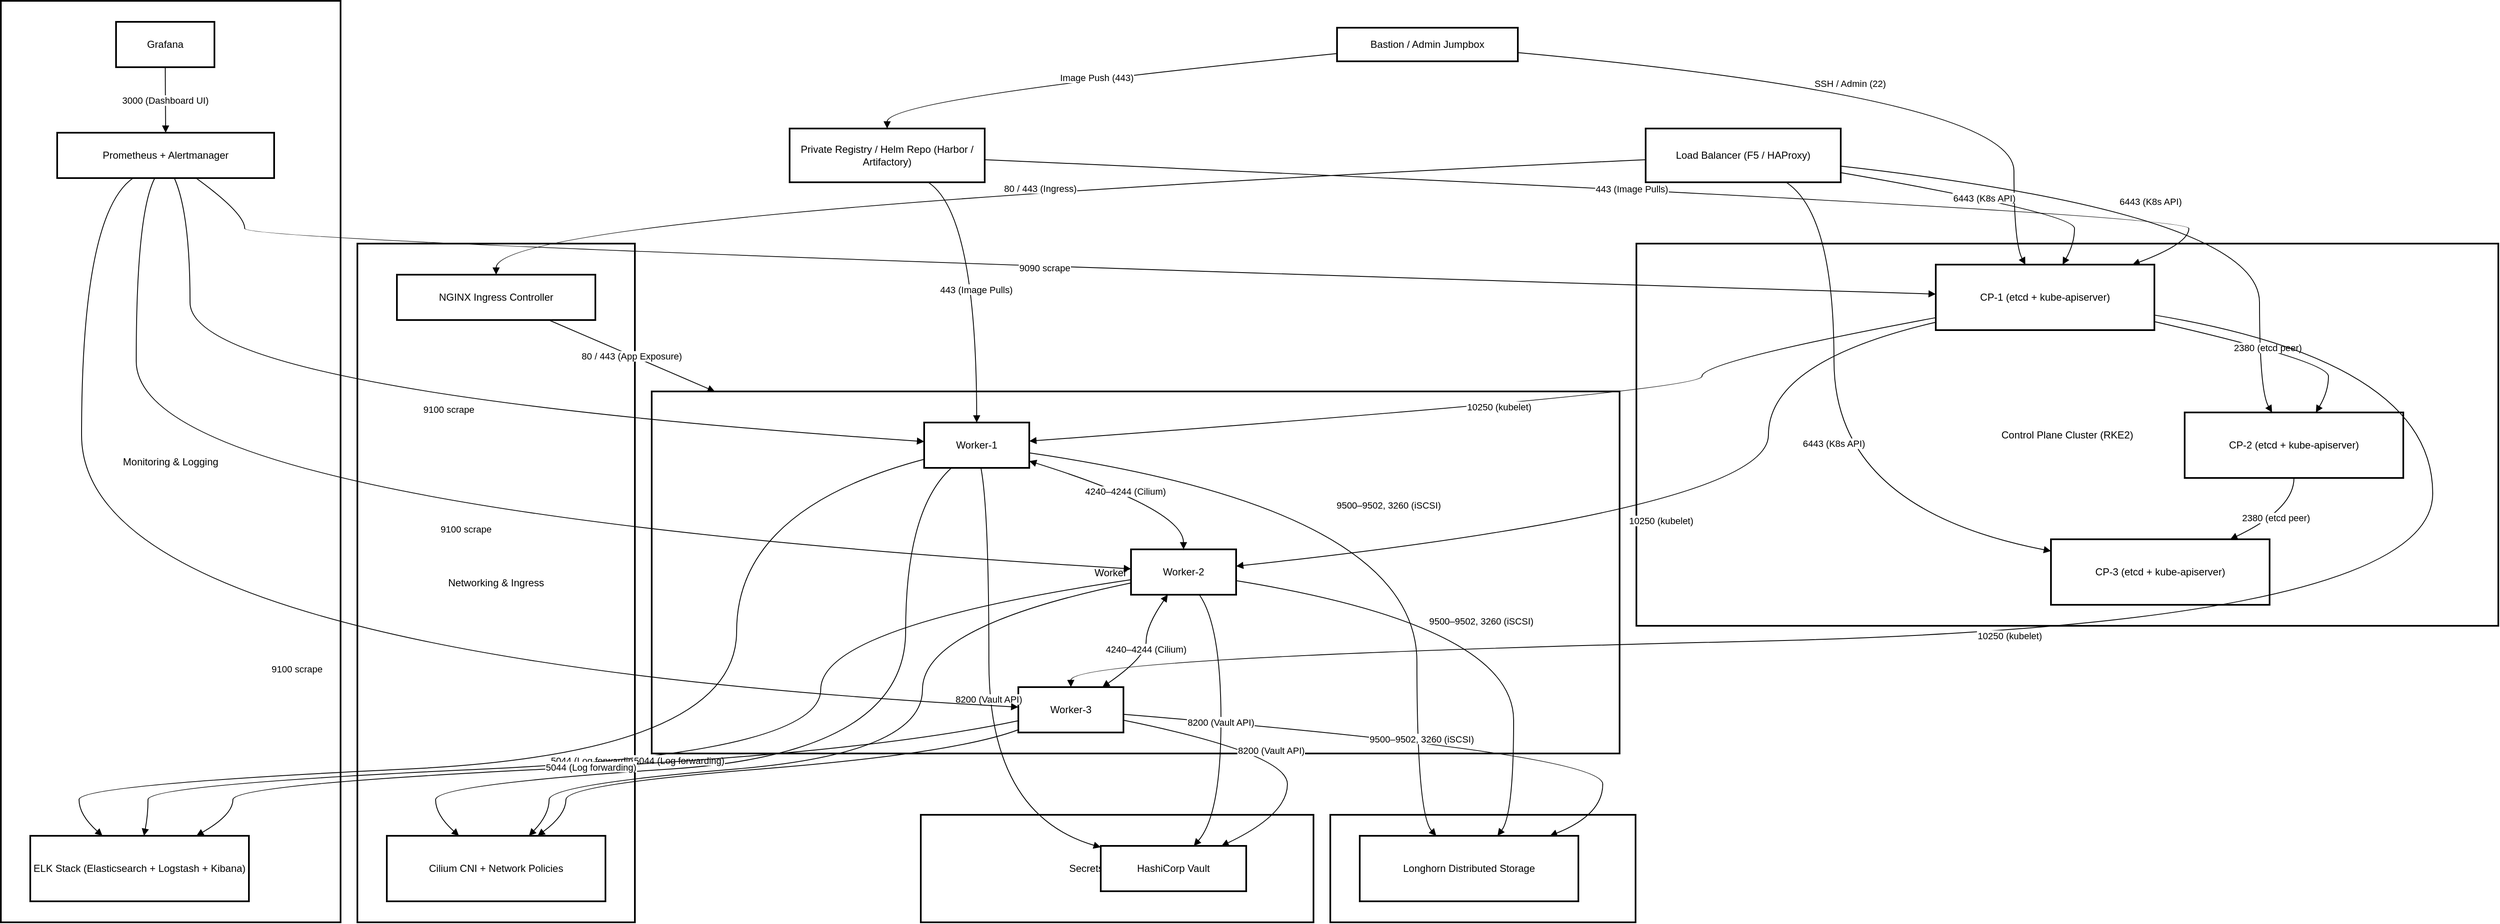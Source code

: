 <mxfile version="28.1.2">
  <diagram name="Page-1" id="bGTsxUs0G0jj1faJOYo9">
    <mxGraphModel dx="2620" dy="1930" grid="1" gridSize="10" guides="1" tooltips="1" connect="1" arrows="1" fold="1" page="1" pageScale="1" pageWidth="827" pageHeight="1169" math="0" shadow="0">
      <root>
        <mxCell id="0" />
        <mxCell id="1" parent="0" />
        <mxCell id="49w5L3RZ2oV3d2GxVwbI-1" value="Secrets Management" style="whiteSpace=wrap;strokeWidth=2;" vertex="1" parent="1">
          <mxGeometry x="1114" y="989" width="467" height="128" as="geometry" />
        </mxCell>
        <mxCell id="49w5L3RZ2oV3d2GxVwbI-2" value="Networking &amp; Ingress" style="whiteSpace=wrap;strokeWidth=2;" vertex="1" parent="1">
          <mxGeometry x="444" y="309" width="330" height="808" as="geometry" />
        </mxCell>
        <mxCell id="49w5L3RZ2oV3d2GxVwbI-3" value="Monitoring &amp; Logging" style="whiteSpace=wrap;strokeWidth=2;" vertex="1" parent="1">
          <mxGeometry x="20" y="20" width="404" height="1097" as="geometry" />
        </mxCell>
        <mxCell id="49w5L3RZ2oV3d2GxVwbI-4" value="Storage Layer" style="whiteSpace=wrap;strokeWidth=2;" vertex="1" parent="1">
          <mxGeometry x="1601" y="989" width="363" height="128" as="geometry" />
        </mxCell>
        <mxCell id="49w5L3RZ2oV3d2GxVwbI-5" value="Worker Node Pool" style="whiteSpace=wrap;strokeWidth=2;" vertex="1" parent="1">
          <mxGeometry x="794" y="485" width="1151" height="431" as="geometry" />
        </mxCell>
        <mxCell id="49w5L3RZ2oV3d2GxVwbI-6" value="Control Plane Cluster (RKE2)" style="whiteSpace=wrap;strokeWidth=2;" vertex="1" parent="1">
          <mxGeometry x="1965" y="309" width="1025" height="455" as="geometry" />
        </mxCell>
        <mxCell id="49w5L3RZ2oV3d2GxVwbI-7" value="Private Registry / Helm Repo (Harbor / Artifactory)" style="whiteSpace=wrap;strokeWidth=2;" vertex="1" parent="1">
          <mxGeometry x="958" y="172" width="232" height="64" as="geometry" />
        </mxCell>
        <mxCell id="49w5L3RZ2oV3d2GxVwbI-8" value="Load Balancer (F5 / HAProxy)" style="whiteSpace=wrap;strokeWidth=2;" vertex="1" parent="1">
          <mxGeometry x="1976" y="172" width="232" height="64" as="geometry" />
        </mxCell>
        <mxCell id="49w5L3RZ2oV3d2GxVwbI-9" value="Bastion / Admin Jumpbox" style="whiteSpace=wrap;strokeWidth=2;" vertex="1" parent="1">
          <mxGeometry x="1609" y="52" width="215" height="40" as="geometry" />
        </mxCell>
        <mxCell id="49w5L3RZ2oV3d2GxVwbI-10" value="CP-1 (etcd + kube-apiserver)" style="whiteSpace=wrap;strokeWidth=2;" vertex="1" parent="1">
          <mxGeometry x="2321" y="334" width="260" height="78" as="geometry" />
        </mxCell>
        <mxCell id="49w5L3RZ2oV3d2GxVwbI-11" value="CP-2 (etcd + kube-apiserver)" style="whiteSpace=wrap;strokeWidth=2;" vertex="1" parent="1">
          <mxGeometry x="2617" y="510" width="260" height="78" as="geometry" />
        </mxCell>
        <mxCell id="49w5L3RZ2oV3d2GxVwbI-12" value="CP-3 (etcd + kube-apiserver)" style="whiteSpace=wrap;strokeWidth=2;" vertex="1" parent="1">
          <mxGeometry x="2458" y="661" width="260" height="78" as="geometry" />
        </mxCell>
        <mxCell id="49w5L3RZ2oV3d2GxVwbI-13" value="Worker-1" style="whiteSpace=wrap;strokeWidth=2;" vertex="1" parent="1">
          <mxGeometry x="1118" y="522" width="125" height="54" as="geometry" />
        </mxCell>
        <mxCell id="49w5L3RZ2oV3d2GxVwbI-14" value="Worker-2" style="whiteSpace=wrap;strokeWidth=2;" vertex="1" parent="1">
          <mxGeometry x="1364" y="673" width="125" height="54" as="geometry" />
        </mxCell>
        <mxCell id="49w5L3RZ2oV3d2GxVwbI-15" value="Worker-3" style="whiteSpace=wrap;strokeWidth=2;" vertex="1" parent="1">
          <mxGeometry x="1230" y="837" width="125" height="54" as="geometry" />
        </mxCell>
        <mxCell id="49w5L3RZ2oV3d2GxVwbI-16" value="Longhorn Distributed Storage" style="whiteSpace=wrap;strokeWidth=2;" vertex="1" parent="1">
          <mxGeometry x="1636" y="1014" width="260" height="78" as="geometry" />
        </mxCell>
        <mxCell id="49w5L3RZ2oV3d2GxVwbI-17" value="Prometheus + Alertmanager" style="whiteSpace=wrap;strokeWidth=2;" vertex="1" parent="1">
          <mxGeometry x="87" y="177" width="258" height="54" as="geometry" />
        </mxCell>
        <mxCell id="49w5L3RZ2oV3d2GxVwbI-18" value="Grafana" style="whiteSpace=wrap;strokeWidth=2;" vertex="1" parent="1">
          <mxGeometry x="157" y="45" width="117" height="54" as="geometry" />
        </mxCell>
        <mxCell id="49w5L3RZ2oV3d2GxVwbI-19" value="ELK Stack (Elasticsearch + Logstash + Kibana)" style="whiteSpace=wrap;strokeWidth=2;" vertex="1" parent="1">
          <mxGeometry x="55" y="1014" width="260" height="78" as="geometry" />
        </mxCell>
        <mxCell id="49w5L3RZ2oV3d2GxVwbI-20" value="NGINX Ingress Controller" style="whiteSpace=wrap;strokeWidth=2;" vertex="1" parent="1">
          <mxGeometry x="491" y="346" width="236" height="54" as="geometry" />
        </mxCell>
        <mxCell id="49w5L3RZ2oV3d2GxVwbI-21" value="Cilium CNI + Network Policies" style="whiteSpace=wrap;strokeWidth=2;" vertex="1" parent="1">
          <mxGeometry x="479" y="1014" width="260" height="78" as="geometry" />
        </mxCell>
        <mxCell id="49w5L3RZ2oV3d2GxVwbI-22" value="HashiCorp Vault" style="whiteSpace=wrap;strokeWidth=2;" vertex="1" parent="1">
          <mxGeometry x="1328" y="1026" width="173" height="54" as="geometry" />
        </mxCell>
        <mxCell id="49w5L3RZ2oV3d2GxVwbI-23" value="SSH / Admin (22)" style="curved=1;startArrow=none;endArrow=block;exitX=1;exitY=0.74;entryX=0.41;entryY=0;rounded=0;" edge="1" parent="1" source="49w5L3RZ2oV3d2GxVwbI-9" target="49w5L3RZ2oV3d2GxVwbI-10">
          <mxGeometry relative="1" as="geometry">
            <Array as="points">
              <mxPoint x="2414" y="136" />
              <mxPoint x="2414" y="309" />
            </Array>
          </mxGeometry>
        </mxCell>
        <mxCell id="49w5L3RZ2oV3d2GxVwbI-24" value="Image Push (443)" style="curved=1;startArrow=none;endArrow=block;exitX=0;exitY=0.77;entryX=0.5;entryY=0;rounded=0;" edge="1" parent="1" source="49w5L3RZ2oV3d2GxVwbI-9" target="49w5L3RZ2oV3d2GxVwbI-7">
          <mxGeometry relative="1" as="geometry">
            <Array as="points">
              <mxPoint x="1074" y="136" />
            </Array>
          </mxGeometry>
        </mxCell>
        <mxCell id="49w5L3RZ2oV3d2GxVwbI-25" value="6443 (K8s API)" style="curved=1;startArrow=none;endArrow=block;exitX=1;exitY=0.82;entryX=0.58;entryY=0;rounded=0;" edge="1" parent="1" source="49w5L3RZ2oV3d2GxVwbI-8" target="49w5L3RZ2oV3d2GxVwbI-10">
          <mxGeometry relative="1" as="geometry">
            <Array as="points">
              <mxPoint x="2486" y="273" />
              <mxPoint x="2486" y="309" />
            </Array>
          </mxGeometry>
        </mxCell>
        <mxCell id="49w5L3RZ2oV3d2GxVwbI-26" value="6443 (K8s API)" style="curved=1;startArrow=none;endArrow=block;exitX=1;exitY=0.7;entryX=0.4;entryY=0;rounded=0;" edge="1" parent="1" source="49w5L3RZ2oV3d2GxVwbI-8" target="49w5L3RZ2oV3d2GxVwbI-11">
          <mxGeometry relative="1" as="geometry">
            <Array as="points">
              <mxPoint x="2706" y="273" />
              <mxPoint x="2706" y="485" />
            </Array>
          </mxGeometry>
        </mxCell>
        <mxCell id="49w5L3RZ2oV3d2GxVwbI-27" value="6443 (K8s API)" style="curved=1;startArrow=none;endArrow=block;exitX=0.72;exitY=1;entryX=0;entryY=0.18;rounded=0;" edge="1" parent="1" source="49w5L3RZ2oV3d2GxVwbI-8" target="49w5L3RZ2oV3d2GxVwbI-12">
          <mxGeometry relative="1" as="geometry">
            <Array as="points">
              <mxPoint x="2200" y="273" />
              <mxPoint x="2200" y="625" />
            </Array>
          </mxGeometry>
        </mxCell>
        <mxCell id="49w5L3RZ2oV3d2GxVwbI-28" value="80 / 443 (Ingress)" style="curved=1;startArrow=none;endArrow=block;exitX=0;exitY=0.58;entryX=0.5;entryY=0;rounded=0;" edge="1" parent="1" source="49w5L3RZ2oV3d2GxVwbI-8" target="49w5L3RZ2oV3d2GxVwbI-20">
          <mxGeometry relative="1" as="geometry">
            <Array as="points">
              <mxPoint x="609" y="273" />
            </Array>
          </mxGeometry>
        </mxCell>
        <mxCell id="49w5L3RZ2oV3d2GxVwbI-29" value="2380 (etcd peer)" style="curved=1;startArrow=none;endArrow=block;exitX=1;exitY=0.87;entryX=0.6;entryY=0;rounded=0;" edge="1" parent="1" source="49w5L3RZ2oV3d2GxVwbI-10" target="49w5L3RZ2oV3d2GxVwbI-11">
          <mxGeometry relative="1" as="geometry">
            <Array as="points">
              <mxPoint x="2788" y="449" />
              <mxPoint x="2788" y="485" />
            </Array>
          </mxGeometry>
        </mxCell>
        <mxCell id="49w5L3RZ2oV3d2GxVwbI-30" value="2380 (etcd peer)" style="curved=1;startArrow=none;endArrow=block;exitX=0.5;exitY=1;entryX=0.82;entryY=0;rounded=0;" edge="1" parent="1" source="49w5L3RZ2oV3d2GxVwbI-11" target="49w5L3RZ2oV3d2GxVwbI-12">
          <mxGeometry relative="1" as="geometry">
            <Array as="points">
              <mxPoint x="2747" y="625" />
            </Array>
          </mxGeometry>
        </mxCell>
        <mxCell id="49w5L3RZ2oV3d2GxVwbI-31" value="10250 (kubelet)" style="curved=1;startArrow=none;endArrow=block;exitX=0;exitY=0.81;entryX=1;entryY=0.41;rounded=0;" edge="1" parent="1" source="49w5L3RZ2oV3d2GxVwbI-10" target="49w5L3RZ2oV3d2GxVwbI-13">
          <mxGeometry relative="1" as="geometry">
            <Array as="points">
              <mxPoint x="2043" y="449" />
              <mxPoint x="2043" y="485" />
            </Array>
          </mxGeometry>
        </mxCell>
        <mxCell id="49w5L3RZ2oV3d2GxVwbI-32" value="10250 (kubelet)" style="curved=1;startArrow=none;endArrow=block;exitX=0;exitY=0.88;entryX=1;entryY=0.37;rounded=0;" edge="1" parent="1" source="49w5L3RZ2oV3d2GxVwbI-10" target="49w5L3RZ2oV3d2GxVwbI-14">
          <mxGeometry relative="1" as="geometry">
            <Array as="points">
              <mxPoint x="2122" y="449" />
              <mxPoint x="2122" y="625" />
            </Array>
          </mxGeometry>
        </mxCell>
        <mxCell id="49w5L3RZ2oV3d2GxVwbI-33" value="10250 (kubelet)" style="curved=1;startArrow=none;endArrow=block;exitX=1;exitY=0.77;entryX=0.5;entryY=0;rounded=0;" edge="1" parent="1" source="49w5L3RZ2oV3d2GxVwbI-10" target="49w5L3RZ2oV3d2GxVwbI-15">
          <mxGeometry relative="1" as="geometry">
            <Array as="points">
              <mxPoint x="2912" y="449" />
              <mxPoint x="2912" y="764" />
              <mxPoint x="1292" y="801" />
            </Array>
          </mxGeometry>
        </mxCell>
        <mxCell id="49w5L3RZ2oV3d2GxVwbI-34" value="4240–4244 (Cilium)" style="curved=1;startArrow=block;endArrow=block;exitX=1;exitY=0.85;entryX=0.5;entryY=0;rounded=0;" edge="1" parent="1" source="49w5L3RZ2oV3d2GxVwbI-13" target="49w5L3RZ2oV3d2GxVwbI-14">
          <mxGeometry relative="1" as="geometry">
            <Array as="points">
              <mxPoint x="1426" y="625" />
            </Array>
          </mxGeometry>
        </mxCell>
        <mxCell id="49w5L3RZ2oV3d2GxVwbI-35" value="4240–4244 (Cilium)" style="curved=1;startArrow=block;endArrow=block;exitX=0.35;exitY=1;entryX=0.8;entryY=0;rounded=0;" edge="1" parent="1" source="49w5L3RZ2oV3d2GxVwbI-14" target="49w5L3RZ2oV3d2GxVwbI-15">
          <mxGeometry relative="1" as="geometry">
            <Array as="points">
              <mxPoint x="1382" y="764" />
              <mxPoint x="1382" y="801" />
            </Array>
          </mxGeometry>
        </mxCell>
        <mxCell id="49w5L3RZ2oV3d2GxVwbI-36" value="" style="curved=1;startArrow=none;endArrow=block;exitX=0.26;exitY=1;entryX=0.33;entryY=0;rounded=0;" edge="1" parent="1" source="49w5L3RZ2oV3d2GxVwbI-13" target="49w5L3RZ2oV3d2GxVwbI-21">
          <mxGeometry relative="1" as="geometry">
            <Array as="points">
              <mxPoint x="1096" y="625" />
              <mxPoint x="1096" y="916" />
              <mxPoint x="537" y="953" />
              <mxPoint x="537" y="989" />
            </Array>
          </mxGeometry>
        </mxCell>
        <mxCell id="49w5L3RZ2oV3d2GxVwbI-37" value="" style="curved=1;startArrow=none;endArrow=block;exitX=0;exitY=0.74;entryX=0.65;entryY=0;rounded=0;" edge="1" parent="1" source="49w5L3RZ2oV3d2GxVwbI-14" target="49w5L3RZ2oV3d2GxVwbI-21">
          <mxGeometry relative="1" as="geometry">
            <Array as="points">
              <mxPoint x="1116" y="764" />
              <mxPoint x="1116" y="916" />
              <mxPoint x="672" y="953" />
              <mxPoint x="672" y="989" />
            </Array>
          </mxGeometry>
        </mxCell>
        <mxCell id="49w5L3RZ2oV3d2GxVwbI-38" value="" style="curved=1;startArrow=none;endArrow=block;exitX=0;exitY=0.94;entryX=0.69;entryY=0;rounded=0;" edge="1" parent="1" source="49w5L3RZ2oV3d2GxVwbI-15" target="49w5L3RZ2oV3d2GxVwbI-21">
          <mxGeometry relative="1" as="geometry">
            <Array as="points">
              <mxPoint x="1155" y="916" />
              <mxPoint x="692" y="953" />
              <mxPoint x="692" y="989" />
            </Array>
          </mxGeometry>
        </mxCell>
        <mxCell id="49w5L3RZ2oV3d2GxVwbI-39" value="9500–9502, 3260 (iSCSI)" style="curved=1;startArrow=none;endArrow=block;exitX=1;exitY=0.67;entryX=0.35;entryY=0;rounded=0;" edge="1" parent="1" source="49w5L3RZ2oV3d2GxVwbI-13" target="49w5L3RZ2oV3d2GxVwbI-16">
          <mxGeometry relative="1" as="geometry">
            <Array as="points">
              <mxPoint x="1704" y="625" />
              <mxPoint x="1704" y="989" />
            </Array>
          </mxGeometry>
        </mxCell>
        <mxCell id="49w5L3RZ2oV3d2GxVwbI-40" value="9500–9502, 3260 (iSCSI)" style="curved=1;startArrow=none;endArrow=block;exitX=1;exitY=0.69;entryX=0.63;entryY=0;rounded=0;" edge="1" parent="1" source="49w5L3RZ2oV3d2GxVwbI-14" target="49w5L3RZ2oV3d2GxVwbI-16">
          <mxGeometry relative="1" as="geometry">
            <Array as="points">
              <mxPoint x="1819" y="764" />
              <mxPoint x="1819" y="989" />
            </Array>
          </mxGeometry>
        </mxCell>
        <mxCell id="49w5L3RZ2oV3d2GxVwbI-41" value="9500–9502, 3260 (iSCSI)" style="curved=1;startArrow=none;endArrow=block;exitX=1;exitY=0.6;entryX=0.87;entryY=0;rounded=0;" edge="1" parent="1" source="49w5L3RZ2oV3d2GxVwbI-15" target="49w5L3RZ2oV3d2GxVwbI-16">
          <mxGeometry relative="1" as="geometry">
            <Array as="points">
              <mxPoint x="1925" y="916" />
              <mxPoint x="1925" y="989" />
            </Array>
          </mxGeometry>
        </mxCell>
        <mxCell id="49w5L3RZ2oV3d2GxVwbI-42" value="8200 (Vault API)" style="curved=1;startArrow=none;endArrow=block;exitX=0.54;exitY=1;entryX=0;entryY=0.03;rounded=0;" edge="1" parent="1" source="49w5L3RZ2oV3d2GxVwbI-13" target="49w5L3RZ2oV3d2GxVwbI-22">
          <mxGeometry relative="1" as="geometry">
            <Array as="points">
              <mxPoint x="1195" y="625" />
              <mxPoint x="1195" y="989" />
            </Array>
          </mxGeometry>
        </mxCell>
        <mxCell id="49w5L3RZ2oV3d2GxVwbI-43" value="8200 (Vault API)" style="curved=1;startArrow=none;endArrow=block;exitX=0.65;exitY=1;entryX=0.64;entryY=0;rounded=0;" edge="1" parent="1" source="49w5L3RZ2oV3d2GxVwbI-14" target="49w5L3RZ2oV3d2GxVwbI-22">
          <mxGeometry relative="1" as="geometry">
            <Array as="points">
              <mxPoint x="1471" y="764" />
              <mxPoint x="1471" y="989" />
            </Array>
          </mxGeometry>
        </mxCell>
        <mxCell id="49w5L3RZ2oV3d2GxVwbI-44" value="8200 (Vault API)" style="curved=1;startArrow=none;endArrow=block;exitX=1;exitY=0.73;entryX=0.83;entryY=0;rounded=0;" edge="1" parent="1" source="49w5L3RZ2oV3d2GxVwbI-15" target="49w5L3RZ2oV3d2GxVwbI-22">
          <mxGeometry relative="1" as="geometry">
            <Array as="points">
              <mxPoint x="1550" y="916" />
              <mxPoint x="1550" y="989" />
            </Array>
          </mxGeometry>
        </mxCell>
        <mxCell id="49w5L3RZ2oV3d2GxVwbI-45" value="9090 scrape" style="curved=1;startArrow=none;endArrow=block;exitX=0.64;exitY=1;entryX=0;entryY=0.45;rounded=0;" edge="1" parent="1" source="49w5L3RZ2oV3d2GxVwbI-17" target="49w5L3RZ2oV3d2GxVwbI-10">
          <mxGeometry relative="1" as="geometry">
            <Array as="points">
              <mxPoint x="310" y="273" />
              <mxPoint x="310" y="309" />
            </Array>
          </mxGeometry>
        </mxCell>
        <mxCell id="49w5L3RZ2oV3d2GxVwbI-46" value="9100 scrape" style="curved=1;startArrow=none;endArrow=block;exitX=0.54;exitY=1;entryX=0;entryY=0.42;rounded=0;" edge="1" parent="1" source="49w5L3RZ2oV3d2GxVwbI-17" target="49w5L3RZ2oV3d2GxVwbI-13">
          <mxGeometry relative="1" as="geometry">
            <Array as="points">
              <mxPoint x="245" y="273" />
              <mxPoint x="245" y="485" />
            </Array>
          </mxGeometry>
        </mxCell>
        <mxCell id="49w5L3RZ2oV3d2GxVwbI-47" value="9100 scrape" style="curved=1;startArrow=none;endArrow=block;exitX=0.45;exitY=1;entryX=0;entryY=0.43;rounded=0;" edge="1" parent="1" source="49w5L3RZ2oV3d2GxVwbI-17" target="49w5L3RZ2oV3d2GxVwbI-14">
          <mxGeometry relative="1" as="geometry">
            <Array as="points">
              <mxPoint x="181" y="273" />
              <mxPoint x="181" y="625" />
            </Array>
          </mxGeometry>
        </mxCell>
        <mxCell id="49w5L3RZ2oV3d2GxVwbI-48" value="9100 scrape" style="curved=1;startArrow=none;endArrow=block;exitX=0.35;exitY=1;entryX=0;entryY=0.44;rounded=0;" edge="1" parent="1" source="49w5L3RZ2oV3d2GxVwbI-17" target="49w5L3RZ2oV3d2GxVwbI-15">
          <mxGeometry relative="1" as="geometry">
            <Array as="points">
              <mxPoint x="116" y="273" />
              <mxPoint x="116" y="801" />
            </Array>
          </mxGeometry>
        </mxCell>
        <mxCell id="49w5L3RZ2oV3d2GxVwbI-49" value="3000 (Dashboard UI)" style="curved=1;startArrow=none;endArrow=block;exitX=0.5;exitY=1;entryX=0.5;entryY=0;rounded=0;" edge="1" parent="1" source="49w5L3RZ2oV3d2GxVwbI-18" target="49w5L3RZ2oV3d2GxVwbI-17">
          <mxGeometry relative="1" as="geometry">
            <Array as="points" />
          </mxGeometry>
        </mxCell>
        <mxCell id="49w5L3RZ2oV3d2GxVwbI-50" value="5044 (Log forwarding)" style="curved=1;startArrow=none;endArrow=block;exitX=0;exitY=0.81;entryX=0.33;entryY=0;rounded=0;" edge="1" parent="1" source="49w5L3RZ2oV3d2GxVwbI-13" target="49w5L3RZ2oV3d2GxVwbI-19">
          <mxGeometry relative="1" as="geometry">
            <Array as="points">
              <mxPoint x="895" y="625" />
              <mxPoint x="895" y="916" />
              <mxPoint x="113" y="953" />
              <mxPoint x="113" y="989" />
            </Array>
          </mxGeometry>
        </mxCell>
        <mxCell id="49w5L3RZ2oV3d2GxVwbI-51" value="5044 (Log forwarding)" style="curved=1;startArrow=none;endArrow=block;exitX=0;exitY=0.67;entryX=0.52;entryY=0;rounded=0;" edge="1" parent="1" source="49w5L3RZ2oV3d2GxVwbI-14" target="49w5L3RZ2oV3d2GxVwbI-19">
          <mxGeometry relative="1" as="geometry">
            <Array as="points">
              <mxPoint x="995" y="764" />
              <mxPoint x="995" y="916" />
              <mxPoint x="195" y="953" />
              <mxPoint x="195" y="989" />
            </Array>
          </mxGeometry>
        </mxCell>
        <mxCell id="49w5L3RZ2oV3d2GxVwbI-52" value="5044 (Log forwarding)" style="curved=1;startArrow=none;endArrow=block;exitX=0;exitY=0.74;entryX=0.76;entryY=0;rounded=0;" edge="1" parent="1" source="49w5L3RZ2oV3d2GxVwbI-15" target="49w5L3RZ2oV3d2GxVwbI-19">
          <mxGeometry relative="1" as="geometry">
            <Array as="points">
              <mxPoint x="1046" y="916" />
              <mxPoint x="296" y="953" />
              <mxPoint x="296" y="989" />
            </Array>
          </mxGeometry>
        </mxCell>
        <mxCell id="49w5L3RZ2oV3d2GxVwbI-53" value="443 (Image Pulls)" style="curved=1;startArrow=none;endArrow=block;exitX=1;exitY=0.58;entryX=0.9;entryY=0;rounded=0;" edge="1" parent="1" source="49w5L3RZ2oV3d2GxVwbI-7" target="49w5L3RZ2oV3d2GxVwbI-10">
          <mxGeometry relative="1" as="geometry">
            <Array as="points">
              <mxPoint x="2622" y="273" />
              <mxPoint x="2622" y="309" />
            </Array>
          </mxGeometry>
        </mxCell>
        <mxCell id="49w5L3RZ2oV3d2GxVwbI-54" value="443 (Image Pulls)" style="curved=1;startArrow=none;endArrow=block;exitX=0.71;exitY=1;entryX=0.5;entryY=0;rounded=0;" edge="1" parent="1" source="49w5L3RZ2oV3d2GxVwbI-7" target="49w5L3RZ2oV3d2GxVwbI-13">
          <mxGeometry relative="1" as="geometry">
            <Array as="points">
              <mxPoint x="1180" y="273" />
            </Array>
          </mxGeometry>
        </mxCell>
        <mxCell id="49w5L3RZ2oV3d2GxVwbI-55" value="80 / 443 (App Exposure)" style="curved=1;startArrow=none;endArrow=block;rounded=0;" edge="1" parent="1" source="49w5L3RZ2oV3d2GxVwbI-20" target="49w5L3RZ2oV3d2GxVwbI-5">
          <mxGeometry relative="1" as="geometry">
            <Array as="points" />
          </mxGeometry>
        </mxCell>
      </root>
    </mxGraphModel>
  </diagram>
</mxfile>
